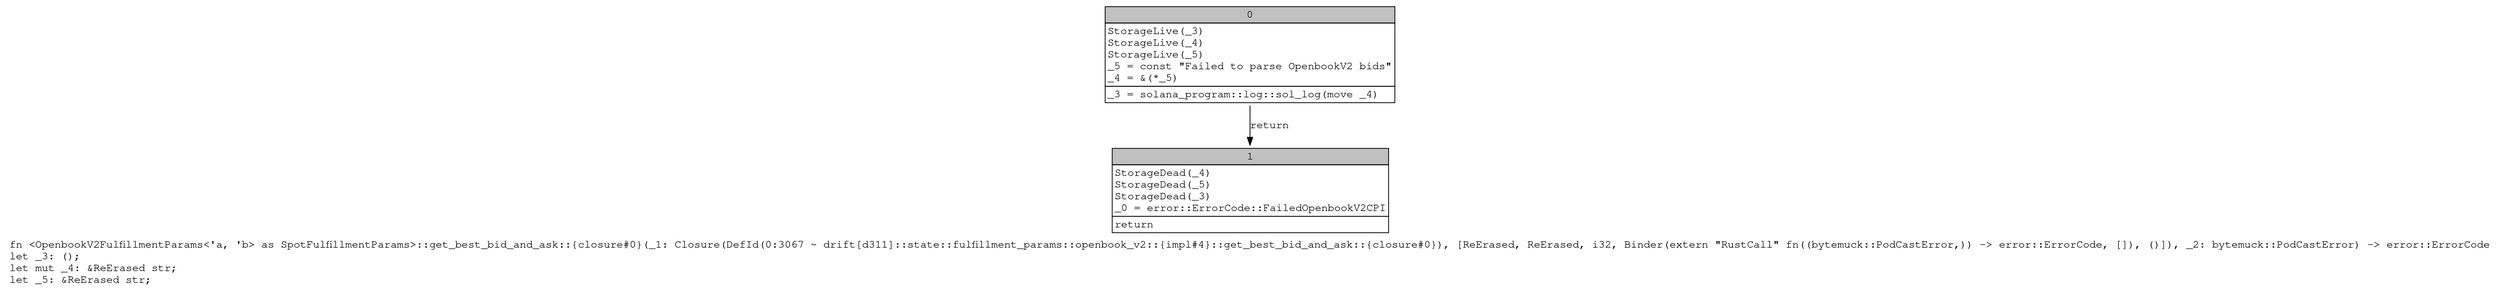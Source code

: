 digraph Mir_0_3067 {
    graph [fontname="Courier, monospace"];
    node [fontname="Courier, monospace"];
    edge [fontname="Courier, monospace"];
    label=<fn &lt;OpenbookV2FulfillmentParams&lt;'a, 'b&gt; as SpotFulfillmentParams&gt;::get_best_bid_and_ask::{closure#0}(_1: Closure(DefId(0:3067 ~ drift[d311]::state::fulfillment_params::openbook_v2::{impl#4}::get_best_bid_and_ask::{closure#0}), [ReErased, ReErased, i32, Binder(extern &quot;RustCall&quot; fn((bytemuck::PodCastError,)) -&gt; error::ErrorCode, []), ()]), _2: bytemuck::PodCastError) -&gt; error::ErrorCode<br align="left"/>let _3: ();<br align="left"/>let mut _4: &amp;ReErased str;<br align="left"/>let _5: &amp;ReErased str;<br align="left"/>>;
    bb0__0_3067 [shape="none", label=<<table border="0" cellborder="1" cellspacing="0"><tr><td bgcolor="gray" align="center" colspan="1">0</td></tr><tr><td align="left" balign="left">StorageLive(_3)<br/>StorageLive(_4)<br/>StorageLive(_5)<br/>_5 = const &quot;Failed to parse OpenbookV2 bids&quot;<br/>_4 = &amp;(*_5)<br/></td></tr><tr><td align="left">_3 = solana_program::log::sol_log(move _4)</td></tr></table>>];
    bb1__0_3067 [shape="none", label=<<table border="0" cellborder="1" cellspacing="0"><tr><td bgcolor="gray" align="center" colspan="1">1</td></tr><tr><td align="left" balign="left">StorageDead(_4)<br/>StorageDead(_5)<br/>StorageDead(_3)<br/>_0 = error::ErrorCode::FailedOpenbookV2CPI<br/></td></tr><tr><td align="left">return</td></tr></table>>];
    bb0__0_3067 -> bb1__0_3067 [label="return"];
}
